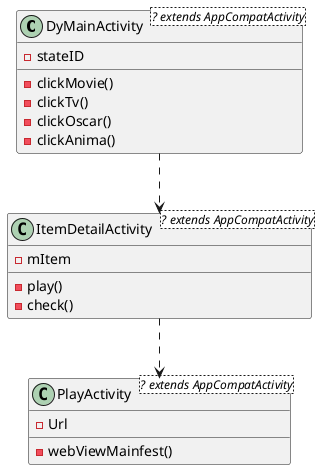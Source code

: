 @startuml

class DyMainActivity<? extends AppCompatActivity>{
    -stateID
    -clickMovie()
    -clickTv()
    -clickOscar()
    -clickAnima()
}

class PlayActivity<? extends AppCompatActivity>{
    -Url
    -webViewMainfest()
}

class ItemDetailActivity<? extends AppCompatActivity>{
    -mItem
    -play()
    -check()
}

DyMainActivity ..> ItemDetailActivity
ItemDetailActivity ..> PlayActivity

@enduml